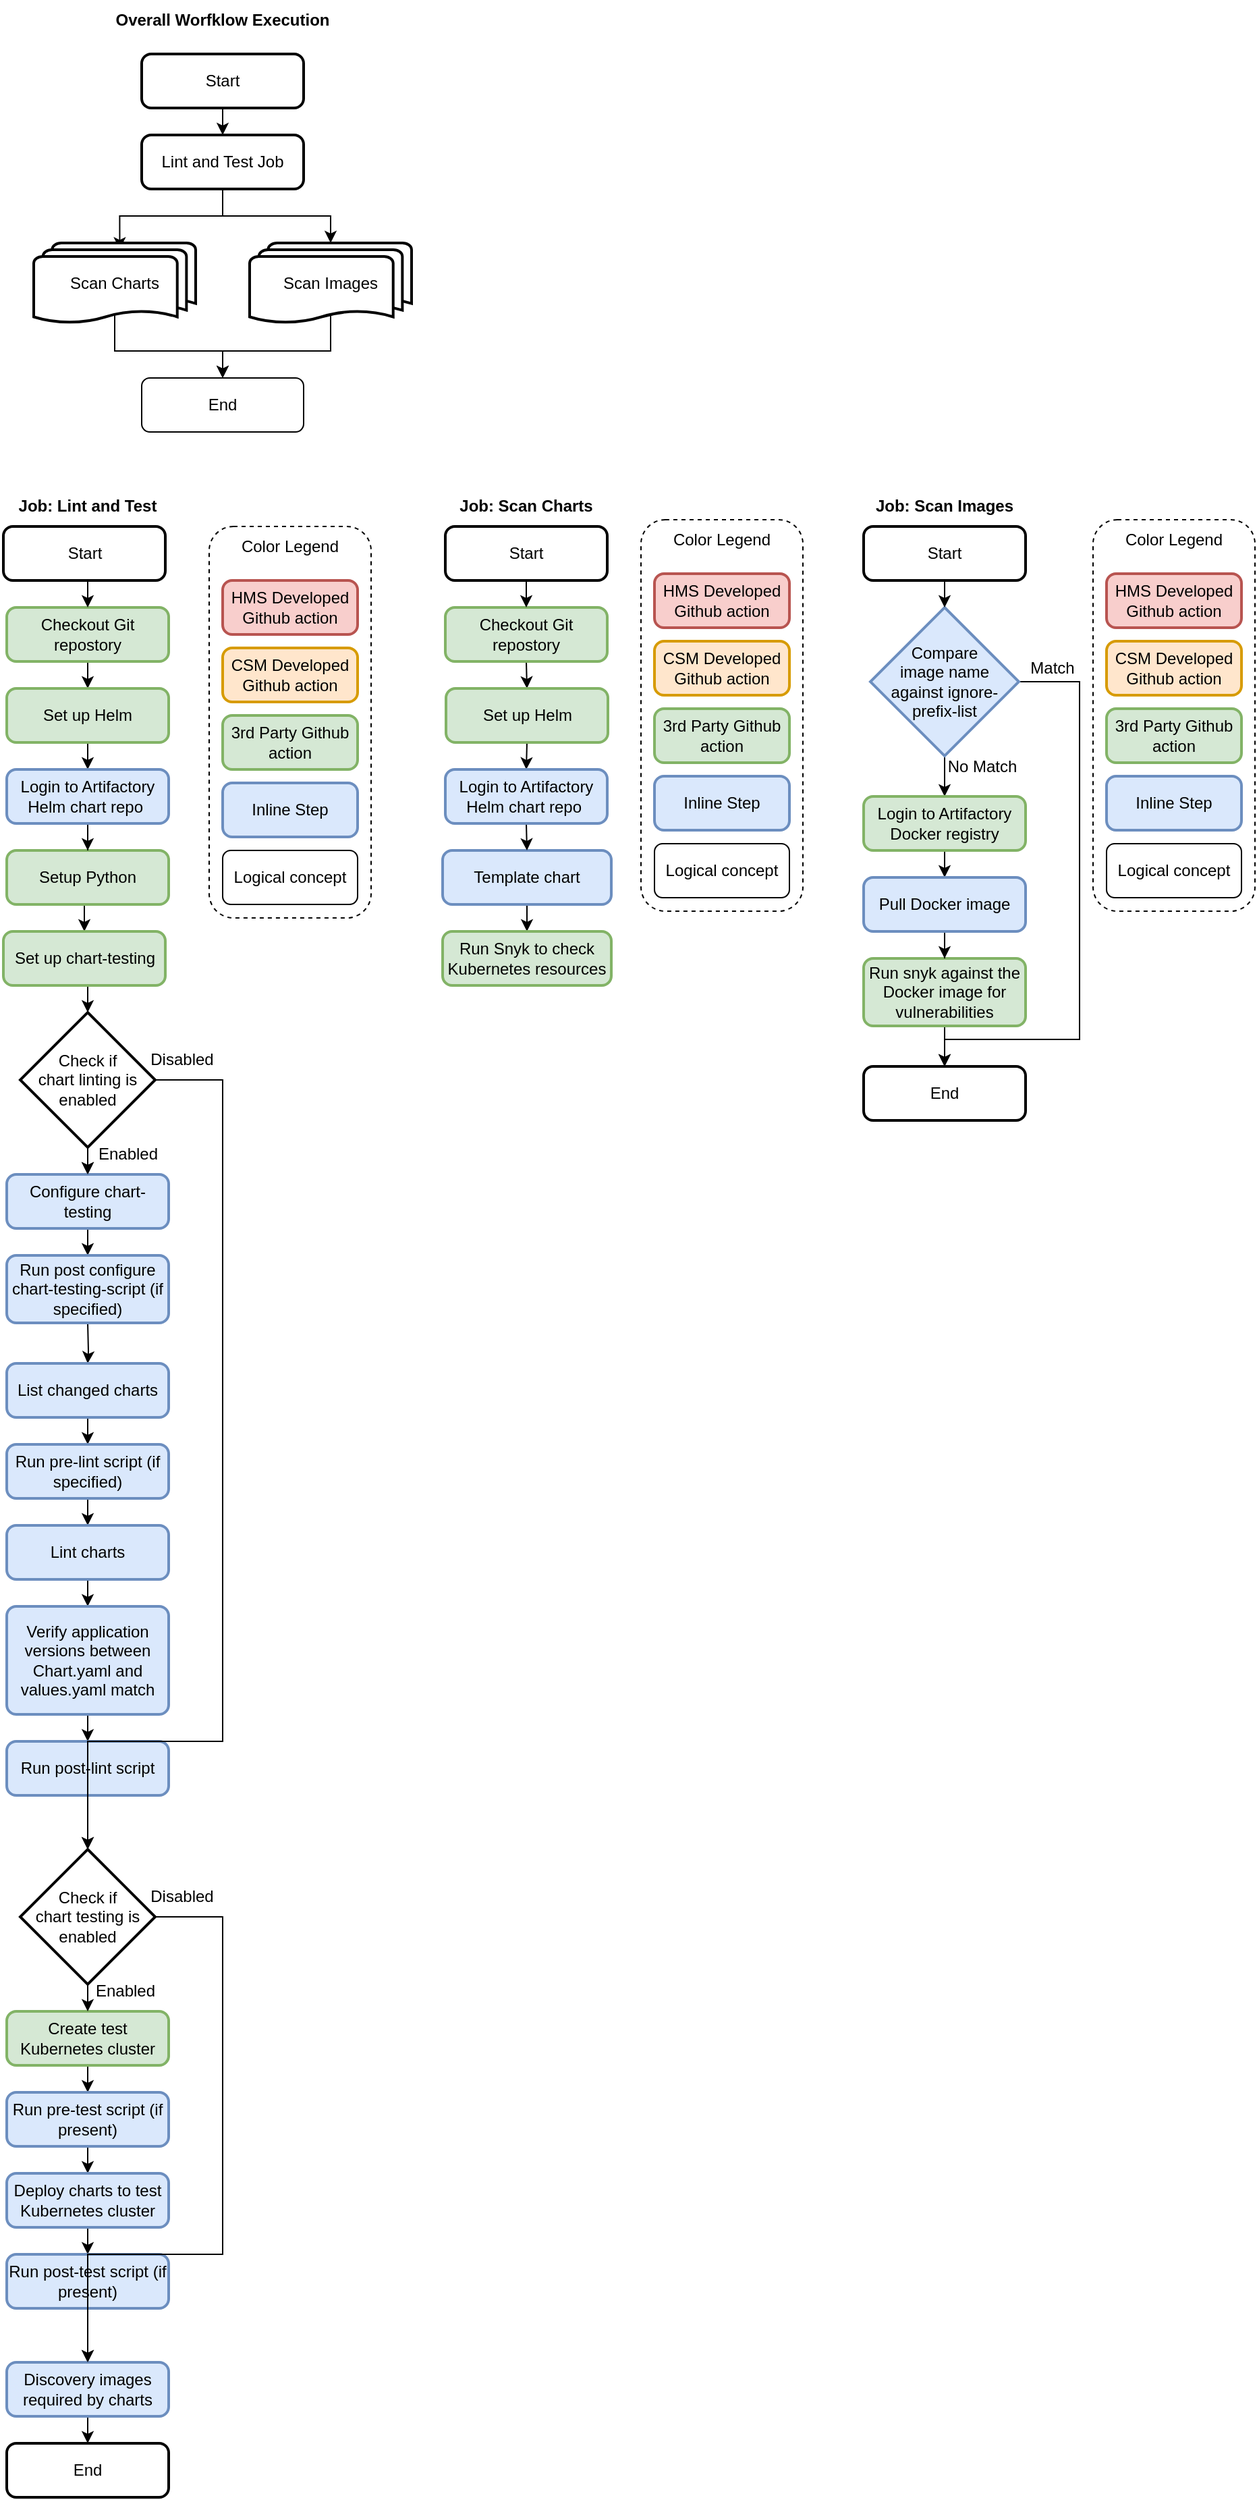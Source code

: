 <mxfile version="16.5.1" type="device"><diagram id="oYvEY5ZLWq50Q6QG45EE" name="Page-1"><mxGraphModel dx="1106" dy="2097" grid="1" gridSize="10" guides="1" tooltips="1" connect="1" arrows="1" fold="1" page="1" pageScale="1" pageWidth="850" pageHeight="1100" math="0" shadow="0"><root><mxCell id="0"/><mxCell id="1" parent="0"/><mxCell id="LMbK4hoIco7lJ_cDti_n-22" style="edgeStyle=orthogonalEdgeStyle;rounded=0;orthogonalLoop=1;jettySize=auto;html=1;exitX=0.5;exitY=1;exitDx=0;exitDy=0;" parent="1" source="LMbK4hoIco7lJ_cDti_n-1" target="LMbK4hoIco7lJ_cDti_n-2" edge="1"><mxGeometry relative="1" as="geometry"/></mxCell><mxCell id="LMbK4hoIco7lJ_cDti_n-1" value="Checkout Git repostory" style="rounded=1;whiteSpace=wrap;html=1;absoluteArcSize=1;arcSize=14;strokeWidth=2;fillColor=#d5e8d4;strokeColor=#82b366;" parent="1" vertex="1"><mxGeometry x="80" y="240" width="120" height="40" as="geometry"/></mxCell><mxCell id="iXSstUotr5uckbxUby0V-2" style="edgeStyle=orthogonalEdgeStyle;rounded=0;orthogonalLoop=1;jettySize=auto;html=1;exitX=0.5;exitY=1;exitDx=0;exitDy=0;entryX=0.5;entryY=0;entryDx=0;entryDy=0;" parent="1" source="LMbK4hoIco7lJ_cDti_n-2" target="iXSstUotr5uckbxUby0V-1" edge="1"><mxGeometry relative="1" as="geometry"/></mxCell><mxCell id="LMbK4hoIco7lJ_cDti_n-2" value="Set up Helm" style="rounded=1;whiteSpace=wrap;html=1;absoluteArcSize=1;arcSize=14;strokeWidth=2;fillColor=#d5e8d4;strokeColor=#82b366;" parent="1" vertex="1"><mxGeometry x="80" y="300" width="120" height="40" as="geometry"/></mxCell><mxCell id="LMbK4hoIco7lJ_cDti_n-34" style="edgeStyle=orthogonalEdgeStyle;rounded=0;orthogonalLoop=1;jettySize=auto;html=1;exitX=0.5;exitY=1;exitDx=0;exitDy=0;entryX=0.5;entryY=0;entryDx=0;entryDy=0;" parent="1" source="LMbK4hoIco7lJ_cDti_n-3" target="LMbK4hoIco7lJ_cDti_n-32" edge="1"><mxGeometry relative="1" as="geometry"/></mxCell><mxCell id="LMbK4hoIco7lJ_cDti_n-3" value="Setup Python" style="rounded=1;whiteSpace=wrap;html=1;absoluteArcSize=1;arcSize=14;strokeWidth=2;fillColor=#d5e8d4;strokeColor=#82b366;" parent="1" vertex="1"><mxGeometry x="80" y="420" width="120" height="40" as="geometry"/></mxCell><mxCell id="LMbK4hoIco7lJ_cDti_n-25" style="edgeStyle=orthogonalEdgeStyle;rounded=0;orthogonalLoop=1;jettySize=auto;html=1;exitX=0.5;exitY=1;exitDx=0;exitDy=0;" parent="1" target="LMbK4hoIco7lJ_cDti_n-7" edge="1"><mxGeometry relative="1" as="geometry"><mxPoint x="140" y="770" as="sourcePoint"/><mxPoint x="140" y="790" as="targetPoint"/></mxGeometry></mxCell><mxCell id="LMbK4hoIco7lJ_cDti_n-31" style="edgeStyle=orthogonalEdgeStyle;rounded=0;orthogonalLoop=1;jettySize=auto;html=1;exitX=0.5;exitY=1;exitDx=0;exitDy=0;entryX=0.5;entryY=0;entryDx=0;entryDy=0;" parent="1" target="LMbK4hoIco7lJ_cDti_n-5" edge="1"><mxGeometry relative="1" as="geometry"><mxPoint x="140" y="640" as="sourcePoint"/></mxGeometry></mxCell><mxCell id="LMbK4hoIco7lJ_cDti_n-36" style="edgeStyle=orthogonalEdgeStyle;rounded=0;orthogonalLoop=1;jettySize=auto;html=1;exitX=0.5;exitY=1;exitDx=0;exitDy=0;" parent="1" source="LMbK4hoIco7lJ_cDti_n-5" target="LMbK4hoIco7lJ_cDti_n-6" edge="1"><mxGeometry relative="1" as="geometry"/></mxCell><mxCell id="LMbK4hoIco7lJ_cDti_n-5" value="Configure chart-testing" style="rounded=1;whiteSpace=wrap;html=1;absoluteArcSize=1;arcSize=14;strokeWidth=2;fillColor=#dae8fc;strokeColor=#6c8ebf;" parent="1" vertex="1"><mxGeometry x="80" y="660" width="120" height="40" as="geometry"/></mxCell><mxCell id="LMbK4hoIco7lJ_cDti_n-6" value="Run post configure chart-testing-script (if specified)" style="rounded=1;whiteSpace=wrap;html=1;absoluteArcSize=1;arcSize=14;strokeWidth=2;fillColor=#dae8fc;strokeColor=#6c8ebf;" parent="1" vertex="1"><mxGeometry x="80" y="720" width="120" height="50" as="geometry"/></mxCell><mxCell id="LMbK4hoIco7lJ_cDti_n-38" style="edgeStyle=orthogonalEdgeStyle;rounded=0;orthogonalLoop=1;jettySize=auto;html=1;exitX=0.5;exitY=1;exitDx=0;exitDy=0;entryX=0.5;entryY=0;entryDx=0;entryDy=0;" parent="1" source="LMbK4hoIco7lJ_cDti_n-7" target="LMbK4hoIco7lJ_cDti_n-9" edge="1"><mxGeometry relative="1" as="geometry"/></mxCell><mxCell id="LMbK4hoIco7lJ_cDti_n-7" value="List changed charts" style="rounded=1;whiteSpace=wrap;html=1;absoluteArcSize=1;arcSize=14;strokeWidth=2;fillColor=#dae8fc;strokeColor=#6c8ebf;" parent="1" vertex="1"><mxGeometry x="80" y="800" width="120" height="40" as="geometry"/></mxCell><mxCell id="LMbK4hoIco7lJ_cDti_n-39" style="edgeStyle=orthogonalEdgeStyle;rounded=0;orthogonalLoop=1;jettySize=auto;html=1;exitX=0.5;exitY=1;exitDx=0;exitDy=0;" parent="1" source="LMbK4hoIco7lJ_cDti_n-9" target="LMbK4hoIco7lJ_cDti_n-10" edge="1"><mxGeometry relative="1" as="geometry"/></mxCell><mxCell id="LMbK4hoIco7lJ_cDti_n-9" value="Run pre-lint script (if specified)" style="rounded=1;whiteSpace=wrap;html=1;absoluteArcSize=1;arcSize=14;strokeWidth=2;fillColor=#dae8fc;strokeColor=#6c8ebf;" parent="1" vertex="1"><mxGeometry x="80" y="860" width="120" height="40" as="geometry"/></mxCell><mxCell id="LMbK4hoIco7lJ_cDti_n-40" style="edgeStyle=orthogonalEdgeStyle;rounded=0;orthogonalLoop=1;jettySize=auto;html=1;exitX=0.5;exitY=1;exitDx=0;exitDy=0;entryX=0.5;entryY=0;entryDx=0;entryDy=0;" parent="1" source="LMbK4hoIco7lJ_cDti_n-10" target="LMbK4hoIco7lJ_cDti_n-11" edge="1"><mxGeometry relative="1" as="geometry"/></mxCell><mxCell id="LMbK4hoIco7lJ_cDti_n-10" value="Lint charts" style="rounded=1;whiteSpace=wrap;html=1;absoluteArcSize=1;arcSize=14;strokeWidth=2;fillColor=#dae8fc;strokeColor=#6c8ebf;" parent="1" vertex="1"><mxGeometry x="80" y="920" width="120" height="40" as="geometry"/></mxCell><mxCell id="LMbK4hoIco7lJ_cDti_n-41" style="edgeStyle=orthogonalEdgeStyle;rounded=0;orthogonalLoop=1;jettySize=auto;html=1;exitX=0.5;exitY=1;exitDx=0;exitDy=0;entryX=0.5;entryY=0;entryDx=0;entryDy=0;" parent="1" source="LMbK4hoIco7lJ_cDti_n-11" target="LMbK4hoIco7lJ_cDti_n-12" edge="1"><mxGeometry relative="1" as="geometry"/></mxCell><mxCell id="LMbK4hoIco7lJ_cDti_n-11" value="Verify application versions between Chart.yaml and values.yaml match" style="rounded=1;whiteSpace=wrap;html=1;absoluteArcSize=1;arcSize=14;strokeWidth=2;fillColor=#dae8fc;strokeColor=#6c8ebf;" parent="1" vertex="1"><mxGeometry x="80" y="980" width="120" height="80" as="geometry"/></mxCell><mxCell id="LMbK4hoIco7lJ_cDti_n-44" style="edgeStyle=orthogonalEdgeStyle;rounded=0;orthogonalLoop=1;jettySize=auto;html=1;exitX=0.5;exitY=1;exitDx=0;exitDy=0;entryX=0.5;entryY=0;entryDx=0;entryDy=0;entryPerimeter=0;" parent="1" source="LMbK4hoIco7lJ_cDti_n-12" target="LMbK4hoIco7lJ_cDti_n-42" edge="1"><mxGeometry relative="1" as="geometry"/></mxCell><mxCell id="LMbK4hoIco7lJ_cDti_n-12" value="Run post-lint script" style="rounded=1;whiteSpace=wrap;html=1;absoluteArcSize=1;arcSize=14;strokeWidth=2;fillColor=#dae8fc;strokeColor=#6c8ebf;" parent="1" vertex="1"><mxGeometry x="80" y="1080" width="120" height="40" as="geometry"/></mxCell><mxCell id="LMbK4hoIco7lJ_cDti_n-47" style="edgeStyle=orthogonalEdgeStyle;rounded=0;orthogonalLoop=1;jettySize=auto;html=1;exitX=0.5;exitY=1;exitDx=0;exitDy=0;entryX=0.5;entryY=0;entryDx=0;entryDy=0;" parent="1" source="LMbK4hoIco7lJ_cDti_n-14" target="LMbK4hoIco7lJ_cDti_n-15" edge="1"><mxGeometry relative="1" as="geometry"/></mxCell><mxCell id="LMbK4hoIco7lJ_cDti_n-14" value="Create test Kubernetes cluster" style="rounded=1;whiteSpace=wrap;html=1;absoluteArcSize=1;arcSize=14;strokeWidth=2;fillColor=#d5e8d4;strokeColor=#82b366;" parent="1" vertex="1"><mxGeometry x="80" y="1280" width="120" height="40" as="geometry"/></mxCell><mxCell id="LMbK4hoIco7lJ_cDti_n-48" style="edgeStyle=orthogonalEdgeStyle;rounded=0;orthogonalLoop=1;jettySize=auto;html=1;exitX=0.5;exitY=1;exitDx=0;exitDy=0;" parent="1" source="LMbK4hoIco7lJ_cDti_n-15" target="LMbK4hoIco7lJ_cDti_n-16" edge="1"><mxGeometry relative="1" as="geometry"/></mxCell><mxCell id="LMbK4hoIco7lJ_cDti_n-15" value="Run pre-test script (if present)" style="rounded=1;whiteSpace=wrap;html=1;absoluteArcSize=1;arcSize=14;strokeWidth=2;fillColor=#dae8fc;strokeColor=#6c8ebf;" parent="1" vertex="1"><mxGeometry x="80" y="1340" width="120" height="40" as="geometry"/></mxCell><mxCell id="LMbK4hoIco7lJ_cDti_n-49" style="edgeStyle=orthogonalEdgeStyle;rounded=0;orthogonalLoop=1;jettySize=auto;html=1;exitX=0.5;exitY=1;exitDx=0;exitDy=0;entryX=0.5;entryY=0;entryDx=0;entryDy=0;" parent="1" source="LMbK4hoIco7lJ_cDti_n-16" target="LMbK4hoIco7lJ_cDti_n-17" edge="1"><mxGeometry relative="1" as="geometry"/></mxCell><mxCell id="LMbK4hoIco7lJ_cDti_n-16" value="Deploy charts to test Kubernetes cluster" style="rounded=1;whiteSpace=wrap;html=1;absoluteArcSize=1;arcSize=14;strokeWidth=2;fillColor=#dae8fc;strokeColor=#6c8ebf;" parent="1" vertex="1"><mxGeometry x="80" y="1400" width="120" height="40" as="geometry"/></mxCell><mxCell id="LMbK4hoIco7lJ_cDti_n-52" style="edgeStyle=orthogonalEdgeStyle;rounded=0;orthogonalLoop=1;jettySize=auto;html=1;exitX=0.5;exitY=1;exitDx=0;exitDy=0;" parent="1" source="LMbK4hoIco7lJ_cDti_n-17" target="LMbK4hoIco7lJ_cDti_n-19" edge="1"><mxGeometry relative="1" as="geometry"/></mxCell><mxCell id="LMbK4hoIco7lJ_cDti_n-17" value="Run post-test script (if present)" style="rounded=1;whiteSpace=wrap;html=1;absoluteArcSize=1;arcSize=14;strokeWidth=2;fillColor=#dae8fc;strokeColor=#6c8ebf;" parent="1" vertex="1"><mxGeometry x="80" y="1460" width="120" height="40" as="geometry"/></mxCell><mxCell id="LMbK4hoIco7lJ_cDti_n-76" style="edgeStyle=orthogonalEdgeStyle;rounded=0;orthogonalLoop=1;jettySize=auto;html=1;exitX=0.5;exitY=1;exitDx=0;exitDy=0;entryX=0.5;entryY=0;entryDx=0;entryDy=0;" parent="1" source="LMbK4hoIco7lJ_cDti_n-19" target="LMbK4hoIco7lJ_cDti_n-75" edge="1"><mxGeometry relative="1" as="geometry"/></mxCell><mxCell id="LMbK4hoIco7lJ_cDti_n-19" value="Discovery images required by charts" style="rounded=1;whiteSpace=wrap;html=1;absoluteArcSize=1;arcSize=14;strokeWidth=2;fillColor=#dae8fc;strokeColor=#6c8ebf;" parent="1" vertex="1"><mxGeometry x="80" y="1540" width="120" height="40" as="geometry"/></mxCell><mxCell id="LMbK4hoIco7lJ_cDti_n-21" value="&lt;b&gt;Job: Lint and Test&lt;/b&gt;" style="text;html=1;strokeColor=none;fillColor=none;align=center;verticalAlign=middle;whiteSpace=wrap;rounded=0;" parent="1" vertex="1"><mxGeometry x="75" y="150" width="130" height="30" as="geometry"/></mxCell><mxCell id="LMbK4hoIco7lJ_cDti_n-29" style="edgeStyle=orthogonalEdgeStyle;rounded=0;orthogonalLoop=1;jettySize=auto;html=1;exitX=0.5;exitY=1;exitDx=0;exitDy=0;exitPerimeter=0;entryX=0.5;entryY=0;entryDx=0;entryDy=0;" parent="1" source="LMbK4hoIco7lJ_cDti_n-27" edge="1"><mxGeometry relative="1" as="geometry"><mxPoint x="140" y="660" as="targetPoint"/></mxGeometry></mxCell><mxCell id="LMbK4hoIco7lJ_cDti_n-50" style="edgeStyle=orthogonalEdgeStyle;rounded=0;orthogonalLoop=1;jettySize=auto;html=1;exitX=1;exitY=0.5;exitDx=0;exitDy=0;exitPerimeter=0;entryX=0.5;entryY=0;entryDx=0;entryDy=0;entryPerimeter=0;" parent="1" source="LMbK4hoIco7lJ_cDti_n-27" target="LMbK4hoIco7lJ_cDti_n-42" edge="1"><mxGeometry relative="1" as="geometry"><Array as="points"><mxPoint x="240" y="590"/><mxPoint x="240" y="1080"/><mxPoint x="140" y="1080"/></Array></mxGeometry></mxCell><mxCell id="LMbK4hoIco7lJ_cDti_n-27" value="Check if &lt;br&gt;chart linting is enabled" style="strokeWidth=2;html=1;shape=mxgraph.flowchart.decision;whiteSpace=wrap;" parent="1" vertex="1"><mxGeometry x="90" y="540" width="100" height="100" as="geometry"/></mxCell><mxCell id="LMbK4hoIco7lJ_cDti_n-30" value="Enabled" style="text;html=1;strokeColor=none;fillColor=none;align=center;verticalAlign=middle;whiteSpace=wrap;rounded=0;" parent="1" vertex="1"><mxGeometry x="140" y="630" width="60" height="30" as="geometry"/></mxCell><mxCell id="LMbK4hoIco7lJ_cDti_n-35" style="edgeStyle=orthogonalEdgeStyle;rounded=0;orthogonalLoop=1;jettySize=auto;html=1;exitX=0.5;exitY=1;exitDx=0;exitDy=0;entryX=0.5;entryY=0;entryDx=0;entryDy=0;entryPerimeter=0;" parent="1" source="LMbK4hoIco7lJ_cDti_n-32" target="LMbK4hoIco7lJ_cDti_n-27" edge="1"><mxGeometry relative="1" as="geometry"/></mxCell><mxCell id="LMbK4hoIco7lJ_cDti_n-32" value="Set up chart-testing" style="rounded=1;whiteSpace=wrap;html=1;absoluteArcSize=1;arcSize=14;strokeWidth=2;fillColor=#d5e8d4;strokeColor=#82b366;" parent="1" vertex="1"><mxGeometry x="77.5" y="480" width="120" height="40" as="geometry"/></mxCell><mxCell id="LMbK4hoIco7lJ_cDti_n-45" style="edgeStyle=orthogonalEdgeStyle;rounded=0;orthogonalLoop=1;jettySize=auto;html=1;exitX=0.5;exitY=1;exitDx=0;exitDy=0;exitPerimeter=0;entryX=0.5;entryY=0;entryDx=0;entryDy=0;" parent="1" source="LMbK4hoIco7lJ_cDti_n-42" target="LMbK4hoIco7lJ_cDti_n-14" edge="1"><mxGeometry relative="1" as="geometry"/></mxCell><mxCell id="LMbK4hoIco7lJ_cDti_n-53" style="edgeStyle=orthogonalEdgeStyle;rounded=0;orthogonalLoop=1;jettySize=auto;html=1;exitX=1;exitY=0.5;exitDx=0;exitDy=0;exitPerimeter=0;entryX=0.5;entryY=0;entryDx=0;entryDy=0;" parent="1" source="LMbK4hoIco7lJ_cDti_n-42" target="LMbK4hoIco7lJ_cDti_n-19" edge="1"><mxGeometry relative="1" as="geometry"><Array as="points"><mxPoint x="240" y="1210"/><mxPoint x="240" y="1460"/><mxPoint x="140" y="1460"/></Array></mxGeometry></mxCell><mxCell id="LMbK4hoIco7lJ_cDti_n-42" value="&lt;span&gt;Check if&lt;/span&gt;&lt;br&gt;&lt;span&gt;chart testing is enabled&lt;/span&gt;" style="strokeWidth=2;html=1;shape=mxgraph.flowchart.decision;whiteSpace=wrap;" parent="1" vertex="1"><mxGeometry x="90" y="1160" width="100" height="100" as="geometry"/></mxCell><mxCell id="LMbK4hoIco7lJ_cDti_n-46" value="Enabled" style="text;html=1;strokeColor=none;fillColor=none;align=center;verticalAlign=middle;whiteSpace=wrap;rounded=0;" parent="1" vertex="1"><mxGeometry x="137.5" y="1250" width="60" height="30" as="geometry"/></mxCell><mxCell id="LMbK4hoIco7lJ_cDti_n-51" value="Disabled" style="text;html=1;strokeColor=none;fillColor=none;align=center;verticalAlign=middle;whiteSpace=wrap;rounded=0;" parent="1" vertex="1"><mxGeometry x="180" y="560" width="60" height="30" as="geometry"/></mxCell><mxCell id="LMbK4hoIco7lJ_cDti_n-54" value="Disabled" style="text;html=1;strokeColor=none;fillColor=none;align=center;verticalAlign=middle;whiteSpace=wrap;rounded=0;" parent="1" vertex="1"><mxGeometry x="180" y="1180" width="60" height="30" as="geometry"/></mxCell><mxCell id="LMbK4hoIco7lJ_cDti_n-55" value="" style="rounded=1;whiteSpace=wrap;html=1;dashed=1;" parent="1" vertex="1"><mxGeometry x="885" y="175" width="120" height="290" as="geometry"/></mxCell><mxCell id="LMbK4hoIco7lJ_cDti_n-56" value="3rd Party Github action" style="rounded=1;whiteSpace=wrap;html=1;absoluteArcSize=1;arcSize=14;strokeWidth=2;fillColor=#d5e8d4;strokeColor=#82b366;" parent="1" vertex="1"><mxGeometry x="895" y="315" width="100" height="40" as="geometry"/></mxCell><mxCell id="LMbK4hoIco7lJ_cDti_n-57" value="HMS Developed Github action" style="rounded=1;whiteSpace=wrap;html=1;absoluteArcSize=1;arcSize=14;strokeWidth=2;fillColor=#f8cecc;strokeColor=#b85450;" parent="1" vertex="1"><mxGeometry x="895" y="215" width="100" height="40" as="geometry"/></mxCell><mxCell id="LMbK4hoIco7lJ_cDti_n-58" value="Inline Step" style="rounded=1;whiteSpace=wrap;html=1;absoluteArcSize=1;arcSize=14;strokeWidth=2;fillColor=#dae8fc;strokeColor=#6c8ebf;" parent="1" vertex="1"><mxGeometry x="895" y="365" width="100" height="40" as="geometry"/></mxCell><mxCell id="LMbK4hoIco7lJ_cDti_n-59" value="CSM Developed Github action" style="rounded=1;whiteSpace=wrap;html=1;absoluteArcSize=1;arcSize=14;strokeWidth=2;fillColor=#ffe6cc;strokeColor=#d79b00;" parent="1" vertex="1"><mxGeometry x="895" y="265" width="100" height="40" as="geometry"/></mxCell><mxCell id="LMbK4hoIco7lJ_cDti_n-60" value="Logical concept" style="rounded=1;whiteSpace=wrap;html=1;" parent="1" vertex="1"><mxGeometry x="895" y="415" width="100" height="40" as="geometry"/></mxCell><mxCell id="LMbK4hoIco7lJ_cDti_n-61" value="Color Legend" style="text;html=1;strokeColor=none;fillColor=none;align=center;verticalAlign=middle;whiteSpace=wrap;rounded=0;" parent="1" vertex="1"><mxGeometry x="895" y="175" width="100" height="30" as="geometry"/></mxCell><mxCell id="LMbK4hoIco7lJ_cDti_n-62" value="&lt;b&gt;Job: Scan Charts&lt;/b&gt;" style="text;html=1;strokeColor=none;fillColor=none;align=center;verticalAlign=middle;whiteSpace=wrap;rounded=0;" parent="1" vertex="1"><mxGeometry x="400" y="150" width="130" height="30" as="geometry"/></mxCell><mxCell id="iXSstUotr5uckbxUby0V-6" style="edgeStyle=orthogonalEdgeStyle;rounded=0;orthogonalLoop=1;jettySize=auto;html=1;exitX=0.5;exitY=1;exitDx=0;exitDy=0;entryX=0.5;entryY=0;entryDx=0;entryDy=0;" parent="1" source="LMbK4hoIco7lJ_cDti_n-63" target="LMbK4hoIco7lJ_cDti_n-64" edge="1"><mxGeometry relative="1" as="geometry"/></mxCell><mxCell id="LMbK4hoIco7lJ_cDti_n-63" value="Checkout Git repostory" style="rounded=1;whiteSpace=wrap;html=1;absoluteArcSize=1;arcSize=14;strokeWidth=2;fillColor=#d5e8d4;strokeColor=#82b366;" parent="1" vertex="1"><mxGeometry x="405" y="240" width="120" height="40" as="geometry"/></mxCell><mxCell id="iXSstUotr5uckbxUby0V-5" style="edgeStyle=orthogonalEdgeStyle;rounded=0;orthogonalLoop=1;jettySize=auto;html=1;exitX=0.5;exitY=1;exitDx=0;exitDy=0;entryX=0.5;entryY=0;entryDx=0;entryDy=0;" parent="1" source="LMbK4hoIco7lJ_cDti_n-64" target="iXSstUotr5uckbxUby0V-4" edge="1"><mxGeometry relative="1" as="geometry"/></mxCell><mxCell id="LMbK4hoIco7lJ_cDti_n-64" value="Set up Helm" style="rounded=1;whiteSpace=wrap;html=1;absoluteArcSize=1;arcSize=14;strokeWidth=2;fillColor=#d5e8d4;strokeColor=#82b366;" parent="1" vertex="1"><mxGeometry x="405.5" y="300" width="120" height="40" as="geometry"/></mxCell><mxCell id="LMbK4hoIco7lJ_cDti_n-69" style="edgeStyle=orthogonalEdgeStyle;rounded=0;orthogonalLoop=1;jettySize=auto;html=1;exitX=0.5;exitY=1;exitDx=0;exitDy=0;" parent="1" source="LMbK4hoIco7lJ_cDti_n-65" target="LMbK4hoIco7lJ_cDti_n-66" edge="1"><mxGeometry relative="1" as="geometry"/></mxCell><mxCell id="LMbK4hoIco7lJ_cDti_n-65" value="Template chart" style="rounded=1;whiteSpace=wrap;html=1;absoluteArcSize=1;arcSize=14;strokeWidth=2;fillColor=#dae8fc;strokeColor=#6c8ebf;" parent="1" vertex="1"><mxGeometry x="403" y="420" width="125" height="40" as="geometry"/></mxCell><mxCell id="LMbK4hoIco7lJ_cDti_n-66" value="Run Snyk to check Kubernetes resources" style="rounded=1;whiteSpace=wrap;html=1;absoluteArcSize=1;arcSize=14;strokeWidth=2;fillColor=#d5e8d4;strokeColor=#82b366;" parent="1" vertex="1"><mxGeometry x="403" y="480" width="125" height="40" as="geometry"/></mxCell><mxCell id="LMbK4hoIco7lJ_cDti_n-70" value="&lt;b&gt;Job: Scan Images&lt;/b&gt;" style="text;html=1;strokeColor=none;fillColor=none;align=center;verticalAlign=middle;whiteSpace=wrap;rounded=0;" parent="1" vertex="1"><mxGeometry x="710" y="150" width="130" height="30" as="geometry"/></mxCell><mxCell id="LMbK4hoIco7lJ_cDti_n-87" style="edgeStyle=orthogonalEdgeStyle;rounded=0;orthogonalLoop=1;jettySize=auto;html=1;exitX=1;exitY=0.5;exitDx=0;exitDy=0;exitPerimeter=0;" parent="1" source="LMbK4hoIco7lJ_cDti_n-74" target="LMbK4hoIco7lJ_cDti_n-83" edge="1"><mxGeometry relative="1" as="geometry"><Array as="points"><mxPoint x="875" y="295"/><mxPoint x="875" y="560"/><mxPoint x="775" y="560"/></Array></mxGeometry></mxCell><mxCell id="iXSstUotr5uckbxUby0V-12" style="edgeStyle=orthogonalEdgeStyle;rounded=0;orthogonalLoop=1;jettySize=auto;html=1;" parent="1" source="LMbK4hoIco7lJ_cDti_n-74" target="iXSstUotr5uckbxUby0V-8" edge="1"><mxGeometry relative="1" as="geometry"/></mxCell><mxCell id="LMbK4hoIco7lJ_cDti_n-74" value="Compare &lt;br&gt;image name against ignore-prefix-list" style="strokeWidth=2;html=1;shape=mxgraph.flowchart.decision;whiteSpace=wrap;fillColor=#dae8fc;strokeColor=#6c8ebf;" parent="1" vertex="1"><mxGeometry x="720" y="240" width="110" height="110" as="geometry"/></mxCell><mxCell id="LMbK4hoIco7lJ_cDti_n-75" value="End" style="rounded=1;whiteSpace=wrap;html=1;absoluteArcSize=1;arcSize=14;strokeWidth=2;" parent="1" vertex="1"><mxGeometry x="80" y="1600" width="120" height="40" as="geometry"/></mxCell><mxCell id="LMbK4hoIco7lJ_cDti_n-78" style="edgeStyle=orthogonalEdgeStyle;rounded=0;orthogonalLoop=1;jettySize=auto;html=1;exitX=0.5;exitY=1;exitDx=0;exitDy=0;entryX=0.5;entryY=0;entryDx=0;entryDy=0;" parent="1" source="LMbK4hoIco7lJ_cDti_n-77" target="LMbK4hoIco7lJ_cDti_n-1" edge="1"><mxGeometry relative="1" as="geometry"/></mxCell><mxCell id="LMbK4hoIco7lJ_cDti_n-77" value="Start" style="rounded=1;whiteSpace=wrap;html=1;absoluteArcSize=1;arcSize=14;strokeWidth=2;" parent="1" vertex="1"><mxGeometry x="77.5" y="180" width="120" height="40" as="geometry"/></mxCell><mxCell id="LMbK4hoIco7lJ_cDti_n-80" style="edgeStyle=orthogonalEdgeStyle;rounded=0;orthogonalLoop=1;jettySize=auto;html=1;exitX=0.5;exitY=1;exitDx=0;exitDy=0;entryX=0.5;entryY=0;entryDx=0;entryDy=0;" parent="1" source="LMbK4hoIco7lJ_cDti_n-79" target="LMbK4hoIco7lJ_cDti_n-63" edge="1"><mxGeometry relative="1" as="geometry"/></mxCell><mxCell id="LMbK4hoIco7lJ_cDti_n-79" value="Start" style="rounded=1;whiteSpace=wrap;html=1;absoluteArcSize=1;arcSize=14;strokeWidth=2;" parent="1" vertex="1"><mxGeometry x="405" y="180" width="120" height="40" as="geometry"/></mxCell><mxCell id="LMbK4hoIco7lJ_cDti_n-86" style="edgeStyle=orthogonalEdgeStyle;rounded=0;orthogonalLoop=1;jettySize=auto;html=1;exitX=0.5;exitY=1;exitDx=0;exitDy=0;entryX=0.5;entryY=0;entryDx=0;entryDy=0;entryPerimeter=0;" parent="1" source="LMbK4hoIco7lJ_cDti_n-81" target="LMbK4hoIco7lJ_cDti_n-74" edge="1"><mxGeometry relative="1" as="geometry"/></mxCell><mxCell id="LMbK4hoIco7lJ_cDti_n-81" value="Start" style="rounded=1;whiteSpace=wrap;html=1;absoluteArcSize=1;arcSize=14;strokeWidth=2;" parent="1" vertex="1"><mxGeometry x="715" y="180" width="120" height="40" as="geometry"/></mxCell><mxCell id="LMbK4hoIco7lJ_cDti_n-84" style="edgeStyle=orthogonalEdgeStyle;rounded=0;orthogonalLoop=1;jettySize=auto;html=1;exitX=0.5;exitY=1;exitDx=0;exitDy=0;entryX=0.5;entryY=0;entryDx=0;entryDy=0;" parent="1" source="LMbK4hoIco7lJ_cDti_n-82" target="LMbK4hoIco7lJ_cDti_n-83" edge="1"><mxGeometry relative="1" as="geometry"/></mxCell><mxCell id="LMbK4hoIco7lJ_cDti_n-82" value="Run snyk against the Docker image for vulnerabilities" style="rounded=1;whiteSpace=wrap;html=1;absoluteArcSize=1;arcSize=14;strokeWidth=2;fillColor=#d5e8d4;strokeColor=#82b366;" parent="1" vertex="1"><mxGeometry x="715" y="500" width="120" height="50" as="geometry"/></mxCell><mxCell id="LMbK4hoIco7lJ_cDti_n-83" value="End" style="rounded=1;whiteSpace=wrap;html=1;absoluteArcSize=1;arcSize=14;strokeWidth=2;" parent="1" vertex="1"><mxGeometry x="715" y="580" width="120" height="40" as="geometry"/></mxCell><mxCell id="LMbK4hoIco7lJ_cDti_n-88" value="Match" style="text;html=1;strokeColor=none;fillColor=none;align=center;verticalAlign=middle;whiteSpace=wrap;rounded=0;" parent="1" vertex="1"><mxGeometry x="825" y="270" width="60" height="30" as="geometry"/></mxCell><mxCell id="LMbK4hoIco7lJ_cDti_n-89" value="No Match" style="text;html=1;strokeColor=none;fillColor=none;align=center;verticalAlign=middle;whiteSpace=wrap;rounded=0;" parent="1" vertex="1"><mxGeometry x="773" y="348" width="60" height="20" as="geometry"/></mxCell><mxCell id="LMbK4hoIco7lJ_cDti_n-93" style="edgeStyle=orthogonalEdgeStyle;rounded=0;orthogonalLoop=1;jettySize=auto;html=1;exitX=0.5;exitY=1;exitDx=0;exitDy=0;entryX=0.531;entryY=0.078;entryDx=0;entryDy=0;entryPerimeter=0;" parent="1" source="LMbK4hoIco7lJ_cDti_n-90" target="LMbK4hoIco7lJ_cDti_n-91" edge="1"><mxGeometry relative="1" as="geometry"/></mxCell><mxCell id="LMbK4hoIco7lJ_cDti_n-94" style="edgeStyle=orthogonalEdgeStyle;rounded=0;orthogonalLoop=1;jettySize=auto;html=1;exitX=0.5;exitY=1;exitDx=0;exitDy=0;entryX=0.5;entryY=0;entryDx=0;entryDy=0;entryPerimeter=0;" parent="1" source="LMbK4hoIco7lJ_cDti_n-90" target="LMbK4hoIco7lJ_cDti_n-92" edge="1"><mxGeometry relative="1" as="geometry"/></mxCell><mxCell id="LMbK4hoIco7lJ_cDti_n-90" value="Lint and Test Job" style="rounded=1;whiteSpace=wrap;html=1;absoluteArcSize=1;arcSize=14;strokeWidth=2;" parent="1" vertex="1"><mxGeometry x="180" y="-110" width="120" height="40" as="geometry"/></mxCell><mxCell id="LMbK4hoIco7lJ_cDti_n-99" style="edgeStyle=orthogonalEdgeStyle;rounded=0;orthogonalLoop=1;jettySize=auto;html=1;exitX=0.5;exitY=0.88;exitDx=0;exitDy=0;exitPerimeter=0;entryX=0.5;entryY=0;entryDx=0;entryDy=0;" parent="1" source="LMbK4hoIco7lJ_cDti_n-91" target="LMbK4hoIco7lJ_cDti_n-97" edge="1"><mxGeometry relative="1" as="geometry"/></mxCell><mxCell id="LMbK4hoIco7lJ_cDti_n-91" value="Scan Charts" style="strokeWidth=2;html=1;shape=mxgraph.flowchart.multi-document;whiteSpace=wrap;" parent="1" vertex="1"><mxGeometry x="100" y="-30" width="120" height="60" as="geometry"/></mxCell><mxCell id="LMbK4hoIco7lJ_cDti_n-98" style="edgeStyle=orthogonalEdgeStyle;rounded=0;orthogonalLoop=1;jettySize=auto;html=1;exitX=0.5;exitY=0.88;exitDx=0;exitDy=0;exitPerimeter=0;" parent="1" source="LMbK4hoIco7lJ_cDti_n-92" target="LMbK4hoIco7lJ_cDti_n-97" edge="1"><mxGeometry relative="1" as="geometry"/></mxCell><mxCell id="LMbK4hoIco7lJ_cDti_n-92" value="Scan Images" style="strokeWidth=2;html=1;shape=mxgraph.flowchart.multi-document;whiteSpace=wrap;" parent="1" vertex="1"><mxGeometry x="260" y="-30" width="120" height="60" as="geometry"/></mxCell><mxCell id="LMbK4hoIco7lJ_cDti_n-96" style="edgeStyle=orthogonalEdgeStyle;rounded=0;orthogonalLoop=1;jettySize=auto;html=1;exitX=0.5;exitY=1;exitDx=0;exitDy=0;entryX=0.5;entryY=0;entryDx=0;entryDy=0;" parent="1" source="LMbK4hoIco7lJ_cDti_n-95" target="LMbK4hoIco7lJ_cDti_n-90" edge="1"><mxGeometry relative="1" as="geometry"/></mxCell><mxCell id="LMbK4hoIco7lJ_cDti_n-95" value="Start" style="rounded=1;whiteSpace=wrap;html=1;absoluteArcSize=1;arcSize=14;strokeWidth=2;" parent="1" vertex="1"><mxGeometry x="180" y="-170" width="120" height="40" as="geometry"/></mxCell><mxCell id="LMbK4hoIco7lJ_cDti_n-97" value="End" style="rounded=1;whiteSpace=wrap;html=1;" parent="1" vertex="1"><mxGeometry x="180" y="70" width="120" height="40" as="geometry"/></mxCell><mxCell id="LMbK4hoIco7lJ_cDti_n-100" value="&lt;b&gt;Overall Worfklow Execution&lt;/b&gt;" style="text;html=1;strokeColor=none;fillColor=none;align=center;verticalAlign=middle;whiteSpace=wrap;rounded=0;" parent="1" vertex="1"><mxGeometry x="155" y="-210" width="170" height="30" as="geometry"/></mxCell><mxCell id="LMbK4hoIco7lJ_cDti_n-102" value="" style="rounded=1;whiteSpace=wrap;html=1;dashed=1;" parent="1" vertex="1"><mxGeometry x="230" y="180" width="120" height="290" as="geometry"/></mxCell><mxCell id="LMbK4hoIco7lJ_cDti_n-103" value="3rd Party Github action" style="rounded=1;whiteSpace=wrap;html=1;absoluteArcSize=1;arcSize=14;strokeWidth=2;fillColor=#d5e8d4;strokeColor=#82b366;" parent="1" vertex="1"><mxGeometry x="240" y="320" width="100" height="40" as="geometry"/></mxCell><mxCell id="LMbK4hoIco7lJ_cDti_n-104" value="HMS Developed Github action" style="rounded=1;whiteSpace=wrap;html=1;absoluteArcSize=1;arcSize=14;strokeWidth=2;fillColor=#f8cecc;strokeColor=#b85450;" parent="1" vertex="1"><mxGeometry x="240" y="220" width="100" height="40" as="geometry"/></mxCell><mxCell id="LMbK4hoIco7lJ_cDti_n-105" value="Inline Step" style="rounded=1;whiteSpace=wrap;html=1;absoluteArcSize=1;arcSize=14;strokeWidth=2;fillColor=#dae8fc;strokeColor=#6c8ebf;" parent="1" vertex="1"><mxGeometry x="240" y="370" width="100" height="40" as="geometry"/></mxCell><mxCell id="LMbK4hoIco7lJ_cDti_n-106" value="CSM Developed Github action" style="rounded=1;whiteSpace=wrap;html=1;absoluteArcSize=1;arcSize=14;strokeWidth=2;fillColor=#ffe6cc;strokeColor=#d79b00;" parent="1" vertex="1"><mxGeometry x="240" y="270" width="100" height="40" as="geometry"/></mxCell><mxCell id="LMbK4hoIco7lJ_cDti_n-107" value="Logical concept" style="rounded=1;whiteSpace=wrap;html=1;" parent="1" vertex="1"><mxGeometry x="240" y="420" width="100" height="40" as="geometry"/></mxCell><mxCell id="LMbK4hoIco7lJ_cDti_n-108" value="Color Legend" style="text;html=1;strokeColor=none;fillColor=none;align=center;verticalAlign=middle;whiteSpace=wrap;rounded=0;" parent="1" vertex="1"><mxGeometry x="240" y="180" width="100" height="30" as="geometry"/></mxCell><mxCell id="LMbK4hoIco7lJ_cDti_n-109" value="" style="rounded=1;whiteSpace=wrap;html=1;dashed=1;" parent="1" vertex="1"><mxGeometry x="550" y="175" width="120" height="290" as="geometry"/></mxCell><mxCell id="LMbK4hoIco7lJ_cDti_n-110" value="3rd Party Github action" style="rounded=1;whiteSpace=wrap;html=1;absoluteArcSize=1;arcSize=14;strokeWidth=2;fillColor=#d5e8d4;strokeColor=#82b366;" parent="1" vertex="1"><mxGeometry x="560" y="315" width="100" height="40" as="geometry"/></mxCell><mxCell id="LMbK4hoIco7lJ_cDti_n-111" value="HMS Developed Github action" style="rounded=1;whiteSpace=wrap;html=1;absoluteArcSize=1;arcSize=14;strokeWidth=2;fillColor=#f8cecc;strokeColor=#b85450;" parent="1" vertex="1"><mxGeometry x="560" y="215" width="100" height="40" as="geometry"/></mxCell><mxCell id="LMbK4hoIco7lJ_cDti_n-112" value="Inline Step" style="rounded=1;whiteSpace=wrap;html=1;absoluteArcSize=1;arcSize=14;strokeWidth=2;fillColor=#dae8fc;strokeColor=#6c8ebf;" parent="1" vertex="1"><mxGeometry x="560" y="365" width="100" height="40" as="geometry"/></mxCell><mxCell id="LMbK4hoIco7lJ_cDti_n-113" value="CSM Developed Github action" style="rounded=1;whiteSpace=wrap;html=1;absoluteArcSize=1;arcSize=14;strokeWidth=2;fillColor=#ffe6cc;strokeColor=#d79b00;" parent="1" vertex="1"><mxGeometry x="560" y="265" width="100" height="40" as="geometry"/></mxCell><mxCell id="LMbK4hoIco7lJ_cDti_n-114" value="Logical concept" style="rounded=1;whiteSpace=wrap;html=1;" parent="1" vertex="1"><mxGeometry x="560" y="415" width="100" height="40" as="geometry"/></mxCell><mxCell id="LMbK4hoIco7lJ_cDti_n-115" value="Color Legend" style="text;html=1;strokeColor=none;fillColor=none;align=center;verticalAlign=middle;whiteSpace=wrap;rounded=0;" parent="1" vertex="1"><mxGeometry x="560" y="175" width="100" height="30" as="geometry"/></mxCell><mxCell id="iXSstUotr5uckbxUby0V-3" style="edgeStyle=orthogonalEdgeStyle;rounded=0;orthogonalLoop=1;jettySize=auto;html=1;exitX=0.5;exitY=1;exitDx=0;exitDy=0;" parent="1" source="iXSstUotr5uckbxUby0V-1" target="LMbK4hoIco7lJ_cDti_n-3" edge="1"><mxGeometry relative="1" as="geometry"/></mxCell><mxCell id="iXSstUotr5uckbxUby0V-1" value="Login to Artifactory Helm chart repo&amp;nbsp;" style="rounded=1;whiteSpace=wrap;html=1;absoluteArcSize=1;arcSize=14;strokeWidth=2;fillColor=#dae8fc;strokeColor=#6c8ebf;" parent="1" vertex="1"><mxGeometry x="80" y="360" width="120" height="40" as="geometry"/></mxCell><mxCell id="iXSstUotr5uckbxUby0V-7" style="edgeStyle=orthogonalEdgeStyle;rounded=0;orthogonalLoop=1;jettySize=auto;html=1;exitX=0.5;exitY=1;exitDx=0;exitDy=0;entryX=0.5;entryY=0;entryDx=0;entryDy=0;" parent="1" source="iXSstUotr5uckbxUby0V-4" target="LMbK4hoIco7lJ_cDti_n-65" edge="1"><mxGeometry relative="1" as="geometry"/></mxCell><mxCell id="iXSstUotr5uckbxUby0V-4" value="Login to Artifactory Helm chart repo&amp;nbsp;" style="rounded=1;whiteSpace=wrap;html=1;absoluteArcSize=1;arcSize=14;strokeWidth=2;fillColor=#dae8fc;strokeColor=#6c8ebf;" parent="1" vertex="1"><mxGeometry x="405" y="360" width="120" height="40" as="geometry"/></mxCell><mxCell id="iXSstUotr5uckbxUby0V-11" style="edgeStyle=orthogonalEdgeStyle;rounded=0;orthogonalLoop=1;jettySize=auto;html=1;exitX=0.5;exitY=1;exitDx=0;exitDy=0;" parent="1" source="iXSstUotr5uckbxUby0V-8" target="iXSstUotr5uckbxUby0V-9" edge="1"><mxGeometry relative="1" as="geometry"/></mxCell><mxCell id="iXSstUotr5uckbxUby0V-8" value="Login to Artifactory Docker registry" style="rounded=1;whiteSpace=wrap;html=1;absoluteArcSize=1;arcSize=14;strokeWidth=2;fillColor=#d5e8d4;strokeColor=#82b366;" parent="1" vertex="1"><mxGeometry x="715" y="380" width="120" height="40" as="geometry"/></mxCell><mxCell id="iXSstUotr5uckbxUby0V-10" style="edgeStyle=orthogonalEdgeStyle;rounded=0;orthogonalLoop=1;jettySize=auto;html=1;exitX=0.5;exitY=1;exitDx=0;exitDy=0;" parent="1" source="iXSstUotr5uckbxUby0V-9" target="LMbK4hoIco7lJ_cDti_n-82" edge="1"><mxGeometry relative="1" as="geometry"/></mxCell><mxCell id="iXSstUotr5uckbxUby0V-9" value="Pull Docker image" style="rounded=1;whiteSpace=wrap;html=1;absoluteArcSize=1;arcSize=14;strokeWidth=2;fillColor=#dae8fc;strokeColor=#6c8ebf;" parent="1" vertex="1"><mxGeometry x="715" y="440" width="120" height="40" as="geometry"/></mxCell></root></mxGraphModel></diagram></mxfile>